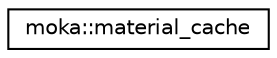 digraph "Graphical Class Hierarchy"
{
 // LATEX_PDF_SIZE
  edge [fontname="Helvetica",fontsize="10",labelfontname="Helvetica",labelfontsize="10"];
  node [fontname="Helvetica",fontsize="10",shape=record];
  rankdir="LR";
  Node0 [label="moka::material_cache",height=0.2,width=0.4,color="black", fillcolor="white", style="filled",URL="$classmoka_1_1material__cache.html",tooltip="A cache of materials."];
}
